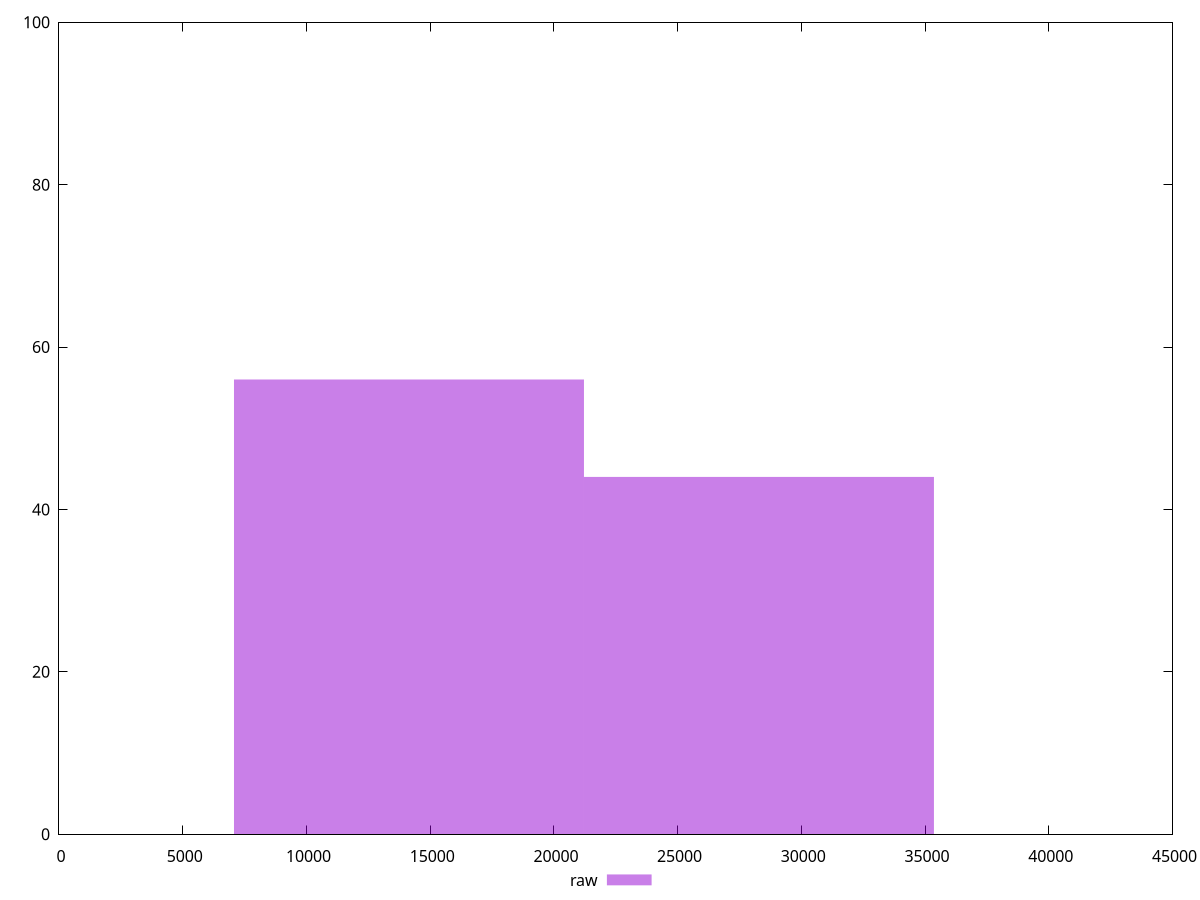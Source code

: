 reset
set terminal svg size 640, 490 enhanced background rgb 'white'
set output "reprap/largest-contentful-paint/samples/pages+cached+nointeractive/raw/histogram.svg"

$raw <<EOF
14143.667491800827 56
28287.334983601653 44
EOF

set key outside below
set boxwidth 14143.667491800827
set yrange [0:100]
set style fill transparent solid 0.5 noborder

plot \
  $raw title "raw" with boxes, \


reset